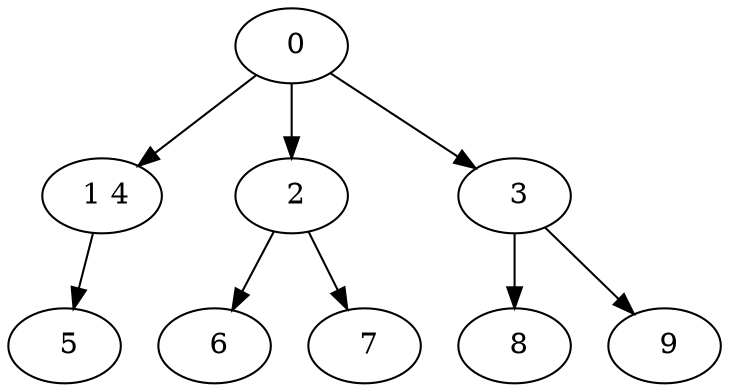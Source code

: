 digraph mytree {
" 0" -> " 1 4";
" 0" -> " 2";
" 0" -> " 3";
" 1 4" -> " 5";
" 2" -> " 6";
" 2" -> " 7";
" 3" -> " 8";
" 3" -> " 9";
" 5";
" 6";
" 7";
" 8";
" 9";
}
